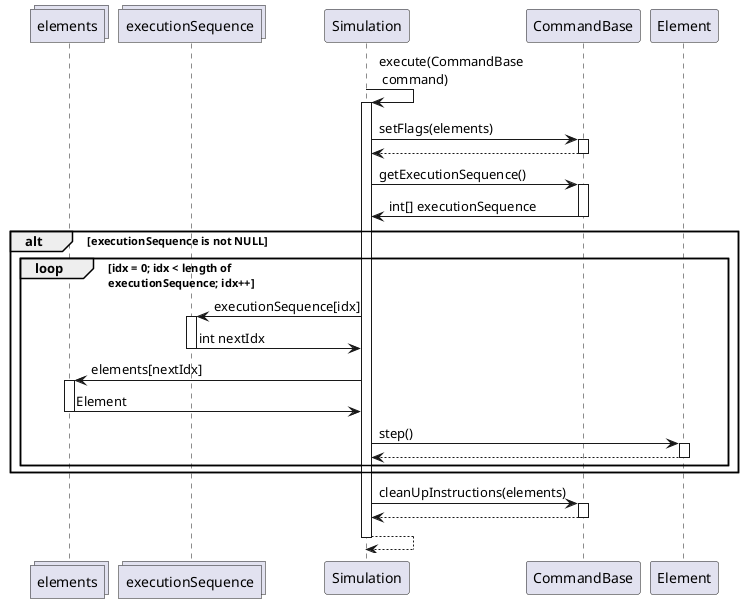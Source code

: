@startuml

collections elements
collections executionSequence

Simulation -> Simulation : execute(CommandBase\n command)
activate Simulation

Simulation -> CommandBase : setFlags(elements)
activate CommandBase
Simulation <-- CommandBase
deactivate CommandBase

Simulation -> CommandBase : getExecutionSequence()
activate CommandBase
Simulation <- CommandBase : int[] executionSequence
deactivate CommandBase
alt executionSequence is not NULL
loop idx = 0; idx < length of \nexecutionSequence; idx++

Simulation -> executionSequence : executionSequence[idx]
activate executionSequence
executionSequence -> Simulation : int nextIdx
deactivate executionSequence

Simulation -> elements : elements[nextIdx]
activate elements
elements -> Simulation : Element
deactivate elements
Simulation -> Element : step()
activate Element
Element --> Simulation
deactivate Element
end
end
Simulation -> CommandBase : cleanUpInstructions(elements)
activate CommandBase
Simulation <-- CommandBase
deactivate CommandBase

Simulation --> Simulation
deactivate Simulation
@enduml